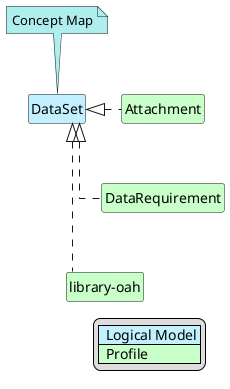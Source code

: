 @startuml
hide circle
hide stereotype
hide members
hide methods
skinparam linetype ortho
skinparam class {
BackgroundColor<<LogicalModel>> #APPLICATION
BackgroundColor<<Profile>> #TECHNOLOGY
}
legend right
| <#APPLICATION>  Logical Model |
| <#TECHNOLOGY>  Profile |
endlegend
class "DataSet" <<LogicalModel>> [[StructureDefinition-DataSet.html]]
note top #PaleTurquoise [[ConceptMap-DataSetOah2FHIR.html]]
Concept Map
endnote
class "Attachment" <<Profile>> [[https://hl7.org/fhir/R4/datatypes.html#Attachment]]
"DataSet" <|. "Attachment"
class "DataRequirement" <<Profile>> [[https://hl7.org/fhir/R4/datatypes.html#DataRequirement]]
"DataSet" <|. "DataRequirement"
"Attachment" -d[hidden]-> "DataRequirement"
class "library-oah" <<Profile>> [[StructureDefinition-library-oah.html]]
"DataSet" <|. "library-oah"
"DataRequirement" -d[hidden]-> "library-oah"
@enduml
